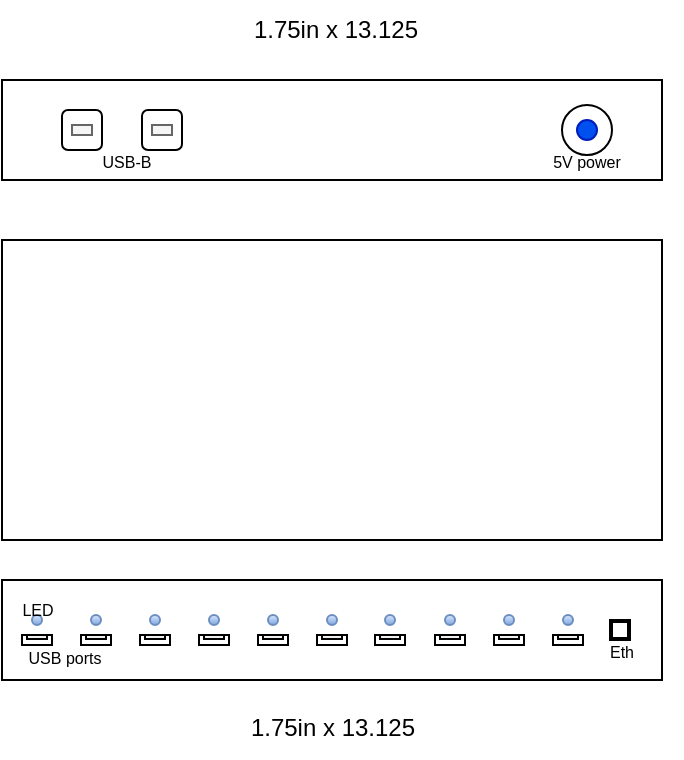 <mxfile>
    <diagram id="3b9otCw1-JEZSQbppa7U" name="Page-1">
        <mxGraphModel dx="449" dy="401" grid="1" gridSize="10" guides="1" tooltips="1" connect="1" arrows="1" fold="1" page="1" pageScale="1" pageWidth="850" pageHeight="1100" math="0" shadow="0">
            <root>
                <mxCell id="0"/>
                <mxCell id="1" parent="0"/>
                <mxCell id="2" value="" style="rounded=0;whiteSpace=wrap;html=1;" vertex="1" parent="1">
                    <mxGeometry x="120" y="350" width="330" height="50" as="geometry"/>
                </mxCell>
                <mxCell id="3" value="1.75in x 13.125" style="text;html=1;strokeColor=none;fillColor=none;align=center;verticalAlign=middle;whiteSpace=wrap;rounded=0;" vertex="1" parent="1">
                    <mxGeometry x="217" y="310" width="140" height="30" as="geometry"/>
                </mxCell>
                <mxCell id="4" value="" style="rounded=0;whiteSpace=wrap;html=1;" vertex="1" parent="1">
                    <mxGeometry x="120" y="600" width="330" height="50" as="geometry"/>
                </mxCell>
                <mxCell id="5" value="1.75in x 13.125" style="text;html=1;strokeColor=none;fillColor=none;align=center;verticalAlign=middle;whiteSpace=wrap;rounded=0;" vertex="1" parent="1">
                    <mxGeometry x="217.5" y="659" width="135" height="30" as="geometry"/>
                </mxCell>
                <mxCell id="7" value="" style="rounded=0;whiteSpace=wrap;html=1;" vertex="1" parent="1">
                    <mxGeometry x="120" y="430" width="330" height="150" as="geometry"/>
                </mxCell>
                <mxCell id="8" value="" style="rounded=1;whiteSpace=wrap;html=1;" vertex="1" parent="1">
                    <mxGeometry x="150" y="365" width="20" height="20" as="geometry"/>
                </mxCell>
                <mxCell id="10" value="" style="rounded=0;whiteSpace=wrap;html=1;fillColor=#f5f5f5;fontColor=#333333;strokeColor=#666666;" vertex="1" parent="1">
                    <mxGeometry x="155" y="372.5" width="10" height="5" as="geometry"/>
                </mxCell>
                <mxCell id="11" value="" style="rounded=1;whiteSpace=wrap;html=1;" vertex="1" parent="1">
                    <mxGeometry x="190" y="365" width="20" height="20" as="geometry"/>
                </mxCell>
                <mxCell id="12" value="" style="rounded=0;whiteSpace=wrap;html=1;fillColor=#f5f5f5;fontColor=#333333;strokeColor=#666666;" vertex="1" parent="1">
                    <mxGeometry x="195" y="372.5" width="10" height="5" as="geometry"/>
                </mxCell>
                <mxCell id="13" value="" style="ellipse;whiteSpace=wrap;html=1;aspect=fixed;" vertex="1" parent="1">
                    <mxGeometry x="400" y="362.5" width="25" height="25" as="geometry"/>
                </mxCell>
                <mxCell id="14" value="" style="ellipse;whiteSpace=wrap;html=1;aspect=fixed;fillColor=#0050ef;fontColor=#ffffff;strokeColor=#001DBC;" vertex="1" parent="1">
                    <mxGeometry x="407.5" y="370" width="10" height="10" as="geometry"/>
                </mxCell>
                <mxCell id="15" value="&lt;font style=&quot;font-size: 8px;&quot;&gt;USB-B&lt;/font&gt;" style="text;html=1;strokeColor=none;fillColor=none;align=center;verticalAlign=middle;whiteSpace=wrap;rounded=0;" vertex="1" parent="1">
                    <mxGeometry x="160" y="380" width="45" height="20" as="geometry"/>
                </mxCell>
                <mxCell id="16" value="&lt;font style=&quot;font-size: 8px;&quot;&gt;5V power&lt;/font&gt;" style="text;html=1;strokeColor=none;fillColor=none;align=center;verticalAlign=middle;whiteSpace=wrap;rounded=0;" vertex="1" parent="1">
                    <mxGeometry x="390" y="380" width="45" height="20" as="geometry"/>
                </mxCell>
                <mxCell id="147" value="USB ports" style="text;html=1;strokeColor=none;fillColor=none;align=center;verticalAlign=middle;whiteSpace=wrap;rounded=0;strokeWidth=1;fontSize=8;" vertex="1" parent="1">
                    <mxGeometry x="130" y="629" width="43" height="19" as="geometry"/>
                </mxCell>
                <mxCell id="150" value="" style="rounded=0;whiteSpace=wrap;html=1;strokeWidth=1;fontSize=8;fillColor=#f0f0f0;gradientColor=none;" vertex="1" parent="1">
                    <mxGeometry x="424" y="620" width="10" height="10" as="geometry"/>
                </mxCell>
                <mxCell id="152" value="" style="rounded=0;whiteSpace=wrap;html=1;strokeWidth=1;fontSize=8;" vertex="1" parent="1">
                    <mxGeometry x="425" y="621" width="8" height="8" as="geometry"/>
                </mxCell>
                <mxCell id="171" value="" style="group" vertex="1" connectable="0" parent="1">
                    <mxGeometry x="130" y="617.5" width="280.5" height="15" as="geometry"/>
                </mxCell>
                <mxCell id="102" value="" style="rounded=0;whiteSpace=wrap;html=1;fontSize=8;strokeWidth=1;container=0;" vertex="1" parent="171">
                    <mxGeometry y="10" width="15" height="5" as="geometry"/>
                </mxCell>
                <mxCell id="103" value="" style="rounded=0;whiteSpace=wrap;html=1;strokeWidth=1;fontSize=8;fillColor=#f0f0f0;gradientColor=none;container=0;" vertex="1" parent="171">
                    <mxGeometry x="2.5" y="10" width="10" height="2" as="geometry"/>
                </mxCell>
                <mxCell id="121" value="" style="ellipse;whiteSpace=wrap;html=1;aspect=fixed;strokeWidth=1;fontSize=8;fillColor=#dae8fc;gradientColor=#7ea6e0;strokeColor=#6c8ebf;container=0;" vertex="1" parent="171">
                    <mxGeometry x="5" width="5" height="5" as="geometry"/>
                </mxCell>
                <mxCell id="99" value="" style="rounded=0;whiteSpace=wrap;html=1;fontSize=8;strokeWidth=1;container=0;" vertex="1" parent="171">
                    <mxGeometry x="29.5" y="10" width="15" height="5" as="geometry"/>
                </mxCell>
                <mxCell id="100" value="" style="rounded=0;whiteSpace=wrap;html=1;strokeWidth=1;fontSize=8;fillColor=#f0f0f0;gradientColor=none;container=0;" vertex="1" parent="171">
                    <mxGeometry x="32" y="10" width="10" height="2" as="geometry"/>
                </mxCell>
                <mxCell id="137" value="" style="ellipse;whiteSpace=wrap;html=1;aspect=fixed;strokeWidth=1;fontSize=8;fillColor=#dae8fc;gradientColor=#7ea6e0;strokeColor=#6c8ebf;container=0;" vertex="1" parent="171">
                    <mxGeometry x="34.5" width="5" height="5" as="geometry"/>
                </mxCell>
                <mxCell id="96" value="" style="rounded=0;whiteSpace=wrap;html=1;fontSize=8;strokeWidth=1;container=0;" vertex="1" parent="171">
                    <mxGeometry x="59" y="10" width="15" height="5" as="geometry"/>
                </mxCell>
                <mxCell id="97" value="" style="rounded=0;whiteSpace=wrap;html=1;strokeWidth=1;fontSize=8;fillColor=#f0f0f0;gradientColor=none;container=0;" vertex="1" parent="171">
                    <mxGeometry x="61.5" y="10" width="10" height="2" as="geometry"/>
                </mxCell>
                <mxCell id="138" value="" style="ellipse;whiteSpace=wrap;html=1;aspect=fixed;strokeWidth=1;fontSize=8;fillColor=#dae8fc;gradientColor=#7ea6e0;strokeColor=#6c8ebf;container=0;" vertex="1" parent="171">
                    <mxGeometry x="64" width="5" height="5" as="geometry"/>
                </mxCell>
                <mxCell id="93" value="" style="rounded=0;whiteSpace=wrap;html=1;fontSize=8;strokeWidth=1;container=0;" vertex="1" parent="171">
                    <mxGeometry x="88.5" y="10" width="15" height="5" as="geometry"/>
                </mxCell>
                <mxCell id="94" value="" style="rounded=0;whiteSpace=wrap;html=1;strokeWidth=1;fontSize=8;fillColor=#f0f0f0;gradientColor=none;container=0;" vertex="1" parent="171">
                    <mxGeometry x="91" y="10" width="10" height="2" as="geometry"/>
                </mxCell>
                <mxCell id="139" value="" style="ellipse;whiteSpace=wrap;html=1;aspect=fixed;strokeWidth=1;fontSize=8;fillColor=#dae8fc;gradientColor=#7ea6e0;strokeColor=#6c8ebf;container=0;" vertex="1" parent="171">
                    <mxGeometry x="93.5" width="5" height="5" as="geometry"/>
                </mxCell>
                <mxCell id="79" value="" style="rounded=0;whiteSpace=wrap;html=1;fontSize=8;strokeWidth=1;container=0;" vertex="1" parent="171">
                    <mxGeometry x="118" y="10" width="15" height="5" as="geometry"/>
                </mxCell>
                <mxCell id="80" value="" style="rounded=0;whiteSpace=wrap;html=1;strokeWidth=1;fontSize=8;fillColor=#f0f0f0;gradientColor=none;container=0;" vertex="1" parent="171">
                    <mxGeometry x="120.5" y="10" width="10" height="2" as="geometry"/>
                </mxCell>
                <mxCell id="140" value="" style="ellipse;whiteSpace=wrap;html=1;aspect=fixed;strokeWidth=1;fontSize=8;fillColor=#dae8fc;gradientColor=#7ea6e0;strokeColor=#6c8ebf;container=0;" vertex="1" parent="171">
                    <mxGeometry x="123" width="5" height="5" as="geometry"/>
                </mxCell>
                <mxCell id="117" value="" style="rounded=0;whiteSpace=wrap;html=1;fontSize=8;strokeWidth=1;container=0;" vertex="1" parent="171">
                    <mxGeometry x="147.5" y="10" width="15" height="5" as="geometry"/>
                </mxCell>
                <mxCell id="118" value="" style="rounded=0;whiteSpace=wrap;html=1;strokeWidth=1;fontSize=8;fillColor=#f0f0f0;gradientColor=none;container=0;" vertex="1" parent="171">
                    <mxGeometry x="150" y="10" width="10" height="2" as="geometry"/>
                </mxCell>
                <mxCell id="141" value="" style="ellipse;whiteSpace=wrap;html=1;aspect=fixed;strokeWidth=1;fontSize=8;fillColor=#dae8fc;gradientColor=#7ea6e0;strokeColor=#6c8ebf;container=0;" vertex="1" parent="171">
                    <mxGeometry x="152.5" width="5" height="5" as="geometry"/>
                </mxCell>
                <mxCell id="114" value="" style="rounded=0;whiteSpace=wrap;html=1;fontSize=8;strokeWidth=1;container=0;" vertex="1" parent="171">
                    <mxGeometry x="176.5" y="10" width="15" height="5" as="geometry"/>
                </mxCell>
                <mxCell id="115" value="" style="rounded=0;whiteSpace=wrap;html=1;strokeWidth=1;fontSize=8;fillColor=#f0f0f0;gradientColor=none;container=0;" vertex="1" parent="171">
                    <mxGeometry x="179" y="10" width="10" height="2" as="geometry"/>
                </mxCell>
                <mxCell id="142" value="" style="ellipse;whiteSpace=wrap;html=1;aspect=fixed;strokeWidth=1;fontSize=8;fillColor=#dae8fc;gradientColor=#7ea6e0;strokeColor=#6c8ebf;container=0;" vertex="1" parent="171">
                    <mxGeometry x="181.5" width="5" height="5" as="geometry"/>
                </mxCell>
                <mxCell id="111" value="" style="rounded=0;whiteSpace=wrap;html=1;fontSize=8;strokeWidth=1;container=0;" vertex="1" parent="171">
                    <mxGeometry x="206.5" y="10" width="15" height="5" as="geometry"/>
                </mxCell>
                <mxCell id="112" value="" style="rounded=0;whiteSpace=wrap;html=1;strokeWidth=1;fontSize=8;fillColor=#f0f0f0;gradientColor=none;container=0;" vertex="1" parent="171">
                    <mxGeometry x="209" y="10" width="10" height="2" as="geometry"/>
                </mxCell>
                <mxCell id="143" value="" style="ellipse;whiteSpace=wrap;html=1;aspect=fixed;strokeWidth=1;fontSize=8;fillColor=#dae8fc;gradientColor=#7ea6e0;strokeColor=#6c8ebf;container=0;" vertex="1" parent="171">
                    <mxGeometry x="211.5" width="5" height="5" as="geometry"/>
                </mxCell>
                <mxCell id="108" value="" style="rounded=0;whiteSpace=wrap;html=1;fontSize=8;strokeWidth=1;container=0;" vertex="1" parent="171">
                    <mxGeometry x="236" y="10" width="15" height="5" as="geometry"/>
                </mxCell>
                <mxCell id="109" value="" style="rounded=0;whiteSpace=wrap;html=1;strokeWidth=1;fontSize=8;fillColor=#f0f0f0;gradientColor=none;container=0;" vertex="1" parent="171">
                    <mxGeometry x="238.5" y="10" width="10" height="2" as="geometry"/>
                </mxCell>
                <mxCell id="144" value="" style="ellipse;whiteSpace=wrap;html=1;aspect=fixed;strokeWidth=1;fontSize=8;fillColor=#dae8fc;gradientColor=#7ea6e0;strokeColor=#6c8ebf;container=0;" vertex="1" parent="171">
                    <mxGeometry x="241" width="5" height="5" as="geometry"/>
                </mxCell>
                <mxCell id="105" value="" style="rounded=0;whiteSpace=wrap;html=1;fontSize=8;strokeWidth=1;container=0;" vertex="1" parent="171">
                    <mxGeometry x="265.5" y="10" width="15" height="5" as="geometry"/>
                </mxCell>
                <mxCell id="106" value="" style="rounded=0;whiteSpace=wrap;html=1;strokeWidth=1;fontSize=8;fillColor=#f0f0f0;gradientColor=none;container=0;" vertex="1" parent="171">
                    <mxGeometry x="268" y="10" width="10" height="2" as="geometry"/>
                </mxCell>
                <mxCell id="146" value="" style="ellipse;whiteSpace=wrap;html=1;aspect=fixed;strokeWidth=1;fontSize=8;fillColor=#dae8fc;gradientColor=#7ea6e0;strokeColor=#6c8ebf;container=0;" vertex="1" parent="171">
                    <mxGeometry x="270.5" width="5" height="5" as="geometry"/>
                </mxCell>
                <mxCell id="149" value="LED" style="text;html=1;strokeColor=none;fillColor=none;align=center;verticalAlign=middle;whiteSpace=wrap;rounded=0;strokeWidth=1;fontSize=8;" vertex="1" parent="171">
                    <mxGeometry x="-7.5" y="-11" width="30" height="16" as="geometry"/>
                </mxCell>
                <mxCell id="172" value="Eth" style="text;html=1;strokeColor=none;fillColor=none;align=center;verticalAlign=middle;whiteSpace=wrap;rounded=0;strokeWidth=1;fontSize=8;" vertex="1" parent="1">
                    <mxGeometry x="400" y="621" width="60" height="30" as="geometry"/>
                </mxCell>
            </root>
        </mxGraphModel>
    </diagram>
</mxfile>